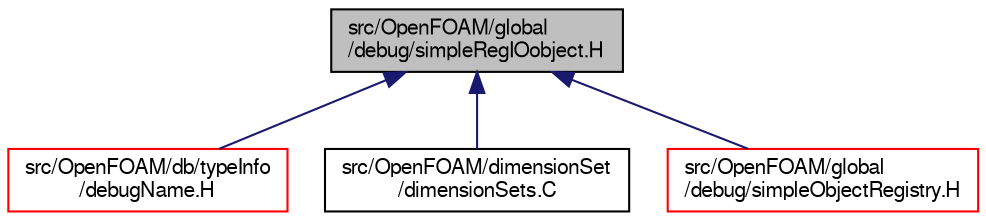 digraph "src/OpenFOAM/global/debug/simpleRegIOobject.H"
{
  bgcolor="transparent";
  edge [fontname="FreeSans",fontsize="10",labelfontname="FreeSans",labelfontsize="10"];
  node [fontname="FreeSans",fontsize="10",shape=record];
  Node1 [label="src/OpenFOAM/global\l/debug/simpleRegIOobject.H",height=0.2,width=0.4,color="black", fillcolor="grey75", style="filled", fontcolor="black"];
  Node1 -> Node2 [dir="back",color="midnightblue",fontsize="10",style="solid",fontname="FreeSans"];
  Node2 [label="src/OpenFOAM/db/typeInfo\l/debugName.H",height=0.2,width=0.4,color="red",URL="$a09338.html",tooltip="Macro definitions for debug symbols etc. "];
  Node1 -> Node4546 [dir="back",color="midnightblue",fontsize="10",style="solid",fontname="FreeSans"];
  Node4546 [label="src/OpenFOAM/dimensionSet\l/dimensionSets.C",height=0.2,width=0.4,color="black",URL="$a09392.html"];
  Node1 -> Node2144 [dir="back",color="midnightblue",fontsize="10",style="solid",fontname="FreeSans"];
  Node2144 [label="src/OpenFOAM/global\l/debug/simpleObjectRegistry.H",height=0.2,width=0.4,color="red",URL="$a10259.html"];
}
